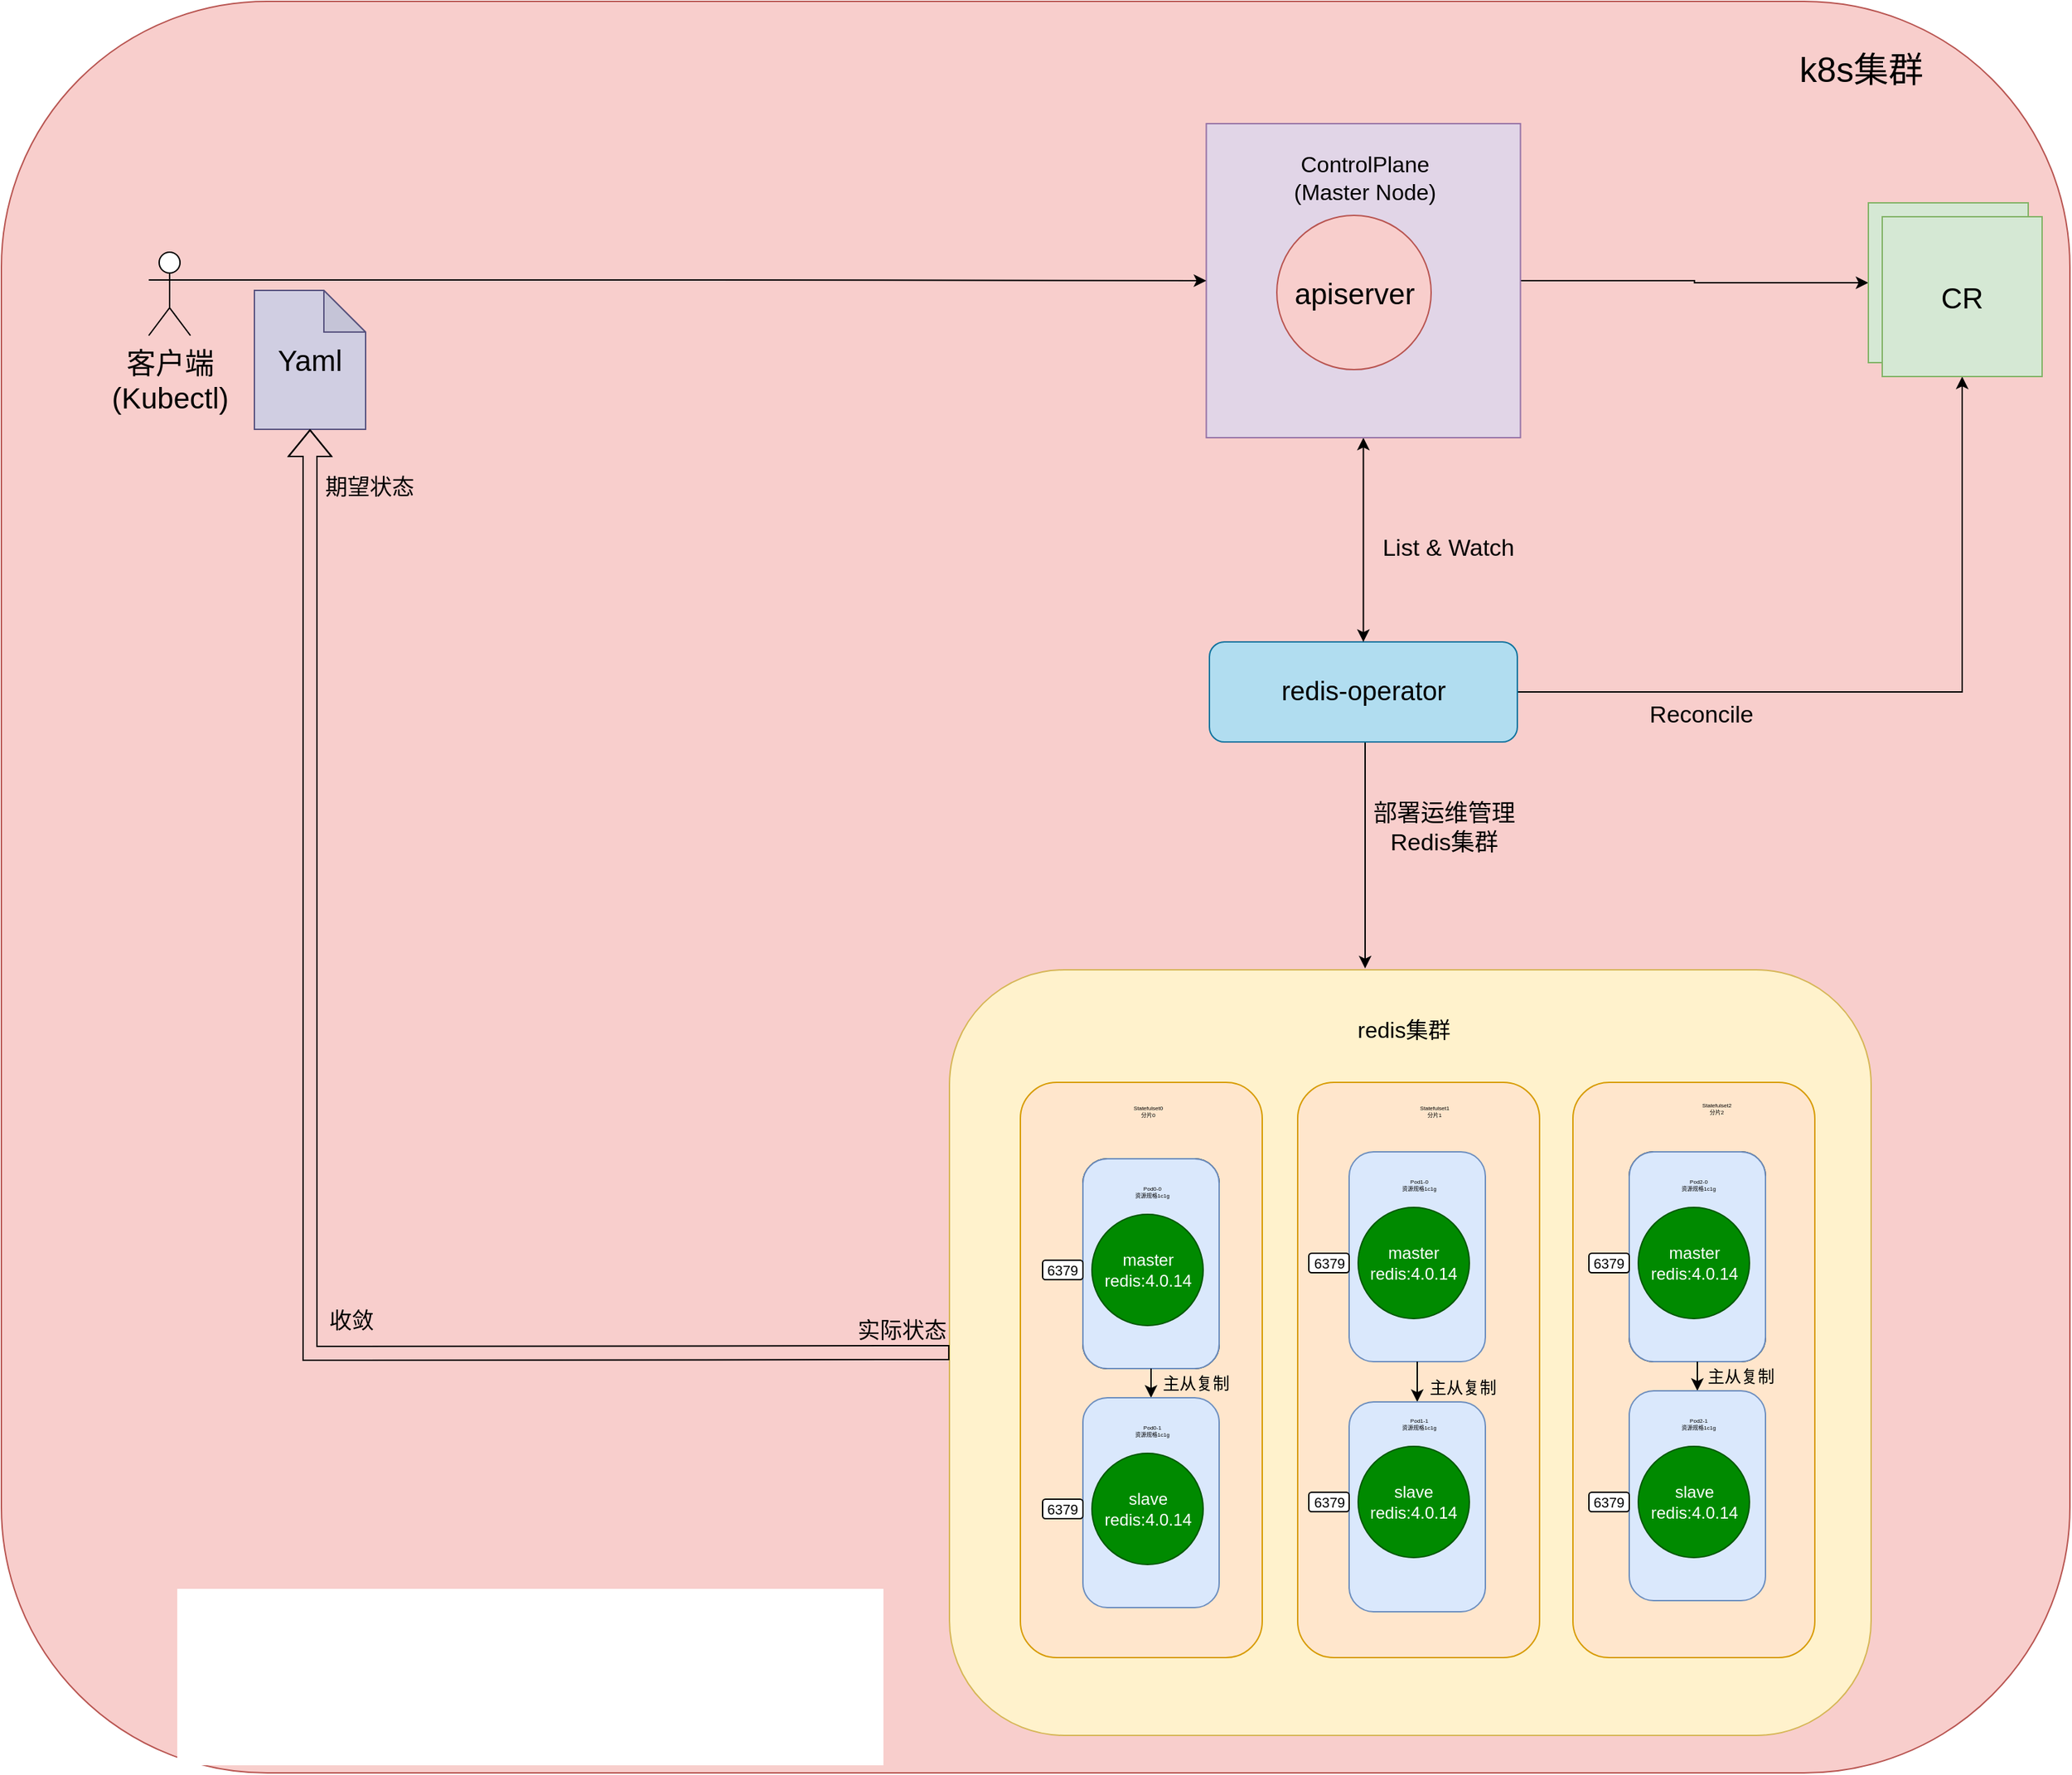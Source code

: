 <mxfile version="21.6.2" type="github">
  <diagram id="rYdwiMb5jvszhZctyrXV" name="第 1 页">
    <mxGraphModel dx="2385" dy="1278" grid="0" gridSize="10" guides="1" tooltips="1" connect="1" arrows="1" fold="1" page="0" pageScale="1" pageWidth="1920" pageHeight="1200" background="#ffffff" math="0" shadow="0">
      <root>
        <mxCell id="0" />
        <mxCell id="1" parent="0" />
        <mxCell id="m7ggQ3mebLyZbsMTqmPm-99" value="" style="rounded=1;whiteSpace=wrap;html=1;labelBackgroundColor=default;labelBorderColor=default;fontSize=17;fillColor=#f8cecc;strokeColor=#b85450;" parent="1" vertex="1">
          <mxGeometry x="268" y="204" width="1488" height="1275" as="geometry" />
        </mxCell>
        <mxCell id="m7ggQ3mebLyZbsMTqmPm-62" value="" style="rounded=1;whiteSpace=wrap;html=1;fontSize=4;fillColor=#fff2cc;strokeColor=#d6b656;" parent="1" vertex="1">
          <mxGeometry x="950" y="901" width="663" height="551" as="geometry" />
        </mxCell>
        <mxCell id="m7ggQ3mebLyZbsMTqmPm-46" value="" style="rounded=1;whiteSpace=wrap;html=1;fontSize=4;fillColor=#ffe6cc;strokeColor=#d79b00;" parent="1" vertex="1">
          <mxGeometry x="1398.5" y="982" width="174" height="414" as="geometry" />
        </mxCell>
        <mxCell id="m7ggQ3mebLyZbsMTqmPm-44" value="" style="rounded=1;whiteSpace=wrap;html=1;fontSize=4;fillColor=#ffe6cc;strokeColor=#d79b00;" parent="1" vertex="1">
          <mxGeometry x="1200.5" y="982" width="174" height="414" as="geometry" />
        </mxCell>
        <mxCell id="m7ggQ3mebLyZbsMTqmPm-41" value="" style="rounded=1;whiteSpace=wrap;html=1;fontSize=4;fillColor=#ffe6cc;strokeColor=#d79b00;" parent="1" vertex="1">
          <mxGeometry x="1001" y="982" width="174" height="414" as="geometry" />
        </mxCell>
        <mxCell id="m7ggQ3mebLyZbsMTqmPm-5" value="" style="rounded=1;whiteSpace=wrap;html=1;fontSize=4;fillColor=none;movable=1;resizable=1;rotatable=1;deletable=1;editable=1;connectable=1;arcSize=18;" parent="1" vertex="1">
          <mxGeometry x="1046" y="1037" width="98" height="151" as="geometry" />
        </mxCell>
        <mxCell id="m7ggQ3mebLyZbsMTqmPm-11" value="" style="rounded=1;whiteSpace=wrap;html=1;fontSize=4;fillColor=#dae8fc;movable=1;resizable=1;rotatable=1;deletable=1;editable=1;connectable=1;arcSize=18;strokeColor=#6c8ebf;" parent="1" vertex="1">
          <mxGeometry x="1046" y="1037" width="98" height="151" as="geometry" />
        </mxCell>
        <mxCell id="6RyUIfgaUFoeRIO4xXDH-38" value="master&lt;br&gt;redis:4.0.14" style="ellipse;whiteSpace=wrap;html=1;aspect=fixed;fillColor=#008a00;fontColor=#ffffff;strokeColor=#005700;" parent="1" vertex="1">
          <mxGeometry x="1052.5" y="1077" width="80" height="80" as="geometry" />
        </mxCell>
        <mxCell id="03nautIme0JNub1uCO7q-27" value="" style="edgeStyle=orthogonalEdgeStyle;rounded=0;orthogonalLoop=1;jettySize=auto;html=1;dashed=1;" parent="1" edge="1">
          <mxGeometry relative="1" as="geometry">
            <mxPoint x="750" y="986" as="sourcePoint" />
          </mxGeometry>
        </mxCell>
        <mxCell id="6RyUIfgaUFoeRIO4xXDH-54" value="主从复制" style="text;html=1;strokeColor=none;fillColor=none;align=center;verticalAlign=middle;whiteSpace=wrap;rounded=0;" parent="1" vertex="1">
          <mxGeometry x="1090" y="1191" width="75" height="16" as="geometry" />
        </mxCell>
        <mxCell id="m7ggQ3mebLyZbsMTqmPm-82" style="edgeStyle=orthogonalEdgeStyle;rounded=0;orthogonalLoop=1;jettySize=auto;html=1;exitX=0.5;exitY=1;exitDx=0;exitDy=0;fontSize=16;startArrow=none;startFill=0;endArrow=classic;endFill=1;" parent="1" source="6RyUIfgaUFoeRIO4xXDH-7" edge="1">
          <mxGeometry relative="1" as="geometry">
            <mxPoint x="1249" y="900" as="targetPoint" />
            <Array as="points">
              <mxPoint x="1249" y="737" />
            </Array>
          </mxGeometry>
        </mxCell>
        <mxCell id="0dF5O2pqXlu158Yr3V4f-3" style="edgeStyle=orthogonalEdgeStyle;rounded=0;orthogonalLoop=1;jettySize=auto;html=1;exitX=1;exitY=0.5;exitDx=0;exitDy=0;entryX=0.5;entryY=1;entryDx=0;entryDy=0;fontSize=25;startArrow=none;startFill=0;endArrow=classic;endFill=1;" parent="1" source="6RyUIfgaUFoeRIO4xXDH-7" target="m7ggQ3mebLyZbsMTqmPm-69" edge="1">
          <mxGeometry relative="1" as="geometry" />
        </mxCell>
        <mxCell id="6RyUIfgaUFoeRIO4xXDH-7" value="&lt;font style=&quot;font-size: 19px;&quot;&gt;redis-operator&lt;/font&gt;" style="rounded=1;whiteSpace=wrap;html=1;fillColor=#b1ddf0;strokeColor=#10739e;" parent="1" vertex="1">
          <mxGeometry x="1137" y="665" width="221.5" height="72" as="geometry" />
        </mxCell>
        <mxCell id="6RyUIfgaUFoeRIO4xXDH-85" value="redis集群" style="text;html=1;strokeColor=none;fillColor=none;align=center;verticalAlign=middle;whiteSpace=wrap;rounded=0;fontSize=16;" parent="1" vertex="1">
          <mxGeometry x="1237.5" y="930" width="78" height="27" as="geometry" />
        </mxCell>
        <mxCell id="m7ggQ3mebLyZbsMTqmPm-2" value="k8s集群" style="text;html=1;strokeColor=none;fillColor=none;align=center;verticalAlign=middle;whiteSpace=wrap;rounded=0;fontSize=25;" parent="1" vertex="1">
          <mxGeometry x="1557" y="239" width="98" height="25" as="geometry" />
        </mxCell>
        <mxCell id="m7ggQ3mebLyZbsMTqmPm-4" value="6379" style="rounded=1;whiteSpace=wrap;html=1;fontSize=10;" parent="1" vertex="1">
          <mxGeometry x="1017" y="1110" width="29" height="14" as="geometry" />
        </mxCell>
        <mxCell id="m7ggQ3mebLyZbsMTqmPm-6" value="Pod0-0&lt;br&gt;资源规格1c1g" style="text;html=1;strokeColor=none;fillColor=none;align=center;verticalAlign=middle;whiteSpace=wrap;rounded=0;fontSize=4;" parent="1" vertex="1">
          <mxGeometry x="1055" y="1043" width="82" height="36" as="geometry" />
        </mxCell>
        <mxCell id="m7ggQ3mebLyZbsMTqmPm-18" style="edgeStyle=orthogonalEdgeStyle;rounded=0;orthogonalLoop=1;jettySize=auto;html=1;exitX=0.5;exitY=0;exitDx=0;exitDy=0;fontSize=4;startArrow=classic;startFill=1;endArrow=none;endFill=0;" parent="1" source="m7ggQ3mebLyZbsMTqmPm-13" target="m7ggQ3mebLyZbsMTqmPm-11" edge="1">
          <mxGeometry relative="1" as="geometry" />
        </mxCell>
        <mxCell id="m7ggQ3mebLyZbsMTqmPm-13" value="" style="rounded=1;whiteSpace=wrap;html=1;fontSize=4;fillColor=#dae8fc;movable=1;resizable=1;rotatable=1;deletable=1;editable=1;connectable=1;arcSize=18;strokeColor=#6c8ebf;" parent="1" vertex="1">
          <mxGeometry x="1046" y="1209" width="98" height="151" as="geometry" />
        </mxCell>
        <mxCell id="m7ggQ3mebLyZbsMTqmPm-14" value="slave&lt;br&gt;redis:4.0.14" style="ellipse;whiteSpace=wrap;html=1;aspect=fixed;fillColor=#008a00;fontColor=#ffffff;strokeColor=#005700;" parent="1" vertex="1">
          <mxGeometry x="1052.5" y="1249" width="80" height="80" as="geometry" />
        </mxCell>
        <mxCell id="m7ggQ3mebLyZbsMTqmPm-15" value="6379" style="rounded=1;whiteSpace=wrap;html=1;fontSize=10;" parent="1" vertex="1">
          <mxGeometry x="1017" y="1282" width="29" height="14" as="geometry" />
        </mxCell>
        <mxCell id="m7ggQ3mebLyZbsMTqmPm-16" value="Pod0-1&lt;br&gt;资源规格1c1g" style="text;html=1;strokeColor=none;fillColor=none;align=center;verticalAlign=middle;whiteSpace=wrap;rounded=0;fontSize=4;" parent="1" vertex="1">
          <mxGeometry x="1055" y="1215" width="82" height="36" as="geometry" />
        </mxCell>
        <mxCell id="m7ggQ3mebLyZbsMTqmPm-19" value="" style="rounded=1;whiteSpace=wrap;html=1;fontSize=4;fillColor=none;movable=1;resizable=1;rotatable=1;deletable=1;editable=1;connectable=1;arcSize=18;" parent="1" vertex="1">
          <mxGeometry x="1439" y="1032" width="98" height="151" as="geometry" />
        </mxCell>
        <mxCell id="m7ggQ3mebLyZbsMTqmPm-20" value="" style="rounded=1;whiteSpace=wrap;html=1;fontSize=4;fillColor=#dae8fc;movable=1;resizable=1;rotatable=1;deletable=1;editable=1;connectable=1;arcSize=18;strokeColor=#6c8ebf;" parent="1" vertex="1">
          <mxGeometry x="1439" y="1032" width="98" height="151" as="geometry" />
        </mxCell>
        <mxCell id="m7ggQ3mebLyZbsMTqmPm-21" value="master&lt;br&gt;redis:4.0.14" style="ellipse;whiteSpace=wrap;html=1;aspect=fixed;fillColor=#008a00;fontColor=#ffffff;strokeColor=#005700;" parent="1" vertex="1">
          <mxGeometry x="1445.5" y="1072" width="80" height="80" as="geometry" />
        </mxCell>
        <mxCell id="m7ggQ3mebLyZbsMTqmPm-22" value="主从复制" style="text;html=1;strokeColor=none;fillColor=none;align=center;verticalAlign=middle;whiteSpace=wrap;rounded=0;" parent="1" vertex="1">
          <mxGeometry x="1482" y="1186" width="75" height="16" as="geometry" />
        </mxCell>
        <mxCell id="m7ggQ3mebLyZbsMTqmPm-23" value="6379" style="rounded=1;whiteSpace=wrap;html=1;fontSize=10;" parent="1" vertex="1">
          <mxGeometry x="1410" y="1105" width="29" height="14" as="geometry" />
        </mxCell>
        <mxCell id="m7ggQ3mebLyZbsMTqmPm-24" value="Pod2-0&lt;br&gt;资源规格1c1g" style="text;html=1;strokeColor=none;fillColor=none;align=center;verticalAlign=middle;whiteSpace=wrap;rounded=0;fontSize=4;" parent="1" vertex="1">
          <mxGeometry x="1448" y="1038" width="82" height="36" as="geometry" />
        </mxCell>
        <mxCell id="m7ggQ3mebLyZbsMTqmPm-25" style="edgeStyle=orthogonalEdgeStyle;rounded=0;orthogonalLoop=1;jettySize=auto;html=1;exitX=0.5;exitY=0;exitDx=0;exitDy=0;fontSize=4;startArrow=classic;startFill=1;endArrow=none;endFill=0;" parent="1" source="m7ggQ3mebLyZbsMTqmPm-26" target="m7ggQ3mebLyZbsMTqmPm-20" edge="1">
          <mxGeometry relative="1" as="geometry" />
        </mxCell>
        <mxCell id="m7ggQ3mebLyZbsMTqmPm-26" value="" style="rounded=1;whiteSpace=wrap;html=1;fontSize=4;fillColor=#dae8fc;movable=1;resizable=1;rotatable=1;deletable=1;editable=1;connectable=1;arcSize=18;strokeColor=#6c8ebf;" parent="1" vertex="1">
          <mxGeometry x="1439" y="1204" width="98" height="151" as="geometry" />
        </mxCell>
        <mxCell id="m7ggQ3mebLyZbsMTqmPm-27" value="slave&lt;br&gt;redis:4.0.14" style="ellipse;whiteSpace=wrap;html=1;aspect=fixed;fillColor=#008a00;fontColor=#ffffff;strokeColor=#005700;" parent="1" vertex="1">
          <mxGeometry x="1445.5" y="1244" width="80" height="80" as="geometry" />
        </mxCell>
        <mxCell id="m7ggQ3mebLyZbsMTqmPm-28" value="6379" style="rounded=1;whiteSpace=wrap;html=1;fontSize=10;" parent="1" vertex="1">
          <mxGeometry x="1410" y="1277" width="29" height="14" as="geometry" />
        </mxCell>
        <mxCell id="m7ggQ3mebLyZbsMTqmPm-29" value="Pod2-1&lt;br&gt;资源规格1c1g" style="text;html=1;strokeColor=none;fillColor=none;align=center;verticalAlign=middle;whiteSpace=wrap;rounded=0;fontSize=4;" parent="1" vertex="1">
          <mxGeometry x="1448" y="1210" width="82" height="36" as="geometry" />
        </mxCell>
        <mxCell id="m7ggQ3mebLyZbsMTqmPm-31" value="" style="rounded=1;whiteSpace=wrap;html=1;fontSize=4;fillColor=#dae8fc;movable=1;resizable=1;rotatable=1;deletable=1;editable=1;connectable=1;arcSize=18;strokeColor=#6c8ebf;" parent="1" vertex="1">
          <mxGeometry x="1237.5" y="1032" width="98" height="151" as="geometry" />
        </mxCell>
        <mxCell id="m7ggQ3mebLyZbsMTqmPm-32" value="master&lt;br&gt;redis:4.0.14" style="ellipse;whiteSpace=wrap;html=1;aspect=fixed;fillColor=#008a00;fontColor=#ffffff;strokeColor=#005700;" parent="1" vertex="1">
          <mxGeometry x="1244" y="1072" width="80" height="80" as="geometry" />
        </mxCell>
        <mxCell id="m7ggQ3mebLyZbsMTqmPm-33" value="主从复制" style="text;html=1;strokeColor=none;fillColor=none;align=center;verticalAlign=middle;whiteSpace=wrap;rounded=0;" parent="1" vertex="1">
          <mxGeometry x="1281.5" y="1194" width="75" height="16" as="geometry" />
        </mxCell>
        <mxCell id="m7ggQ3mebLyZbsMTqmPm-34" value="6379" style="rounded=1;whiteSpace=wrap;html=1;fontSize=10;" parent="1" vertex="1">
          <mxGeometry x="1208.5" y="1105" width="29" height="14" as="geometry" />
        </mxCell>
        <mxCell id="m7ggQ3mebLyZbsMTqmPm-35" value="Pod1-0&lt;br&gt;资源规格1c1g" style="text;html=1;strokeColor=none;fillColor=none;align=center;verticalAlign=middle;whiteSpace=wrap;rounded=0;fontSize=4;" parent="1" vertex="1">
          <mxGeometry x="1246.5" y="1038" width="82" height="36" as="geometry" />
        </mxCell>
        <mxCell id="m7ggQ3mebLyZbsMTqmPm-36" style="edgeStyle=orthogonalEdgeStyle;rounded=0;orthogonalLoop=1;jettySize=auto;html=1;exitX=0.5;exitY=0;exitDx=0;exitDy=0;fontSize=4;startArrow=classic;startFill=1;endArrow=none;endFill=0;" parent="1" source="m7ggQ3mebLyZbsMTqmPm-37" target="m7ggQ3mebLyZbsMTqmPm-31" edge="1">
          <mxGeometry relative="1" as="geometry" />
        </mxCell>
        <mxCell id="m7ggQ3mebLyZbsMTqmPm-37" value="" style="rounded=1;whiteSpace=wrap;html=1;fontSize=4;fillColor=#dae8fc;movable=1;resizable=1;rotatable=1;deletable=1;editable=1;connectable=1;arcSize=18;strokeColor=#6c8ebf;" parent="1" vertex="1">
          <mxGeometry x="1237.5" y="1212" width="98" height="151" as="geometry" />
        </mxCell>
        <mxCell id="m7ggQ3mebLyZbsMTqmPm-38" value="slave&lt;br&gt;redis:4.0.14" style="ellipse;whiteSpace=wrap;html=1;aspect=fixed;fillColor=#008a00;fontColor=#ffffff;strokeColor=#005700;" parent="1" vertex="1">
          <mxGeometry x="1244" y="1244" width="80" height="80" as="geometry" />
        </mxCell>
        <mxCell id="m7ggQ3mebLyZbsMTqmPm-39" value="6379" style="rounded=1;whiteSpace=wrap;html=1;fontSize=10;" parent="1" vertex="1">
          <mxGeometry x="1208.5" y="1277" width="29" height="14" as="geometry" />
        </mxCell>
        <mxCell id="m7ggQ3mebLyZbsMTqmPm-40" value="Pod1-1&lt;br&gt;资源规格1c1g" style="text;html=1;strokeColor=none;fillColor=none;align=center;verticalAlign=middle;whiteSpace=wrap;rounded=0;fontSize=4;" parent="1" vertex="1">
          <mxGeometry x="1246.5" y="1210" width="82" height="36" as="geometry" />
        </mxCell>
        <mxCell id="m7ggQ3mebLyZbsMTqmPm-42" value="Statefulset0&lt;br&gt;分片0" style="text;html=1;strokeColor=none;fillColor=none;align=center;verticalAlign=middle;whiteSpace=wrap;rounded=0;fontSize=4;" parent="1" vertex="1">
          <mxGeometry x="1062.5" y="988" width="60" height="30" as="geometry" />
        </mxCell>
        <mxCell id="m7ggQ3mebLyZbsMTqmPm-45" value="Statefulset1&lt;br&gt;分片1" style="text;html=1;strokeColor=none;fillColor=none;align=center;verticalAlign=middle;whiteSpace=wrap;rounded=0;fontSize=4;" parent="1" vertex="1">
          <mxGeometry x="1268.5" y="988" width="60" height="30" as="geometry" />
        </mxCell>
        <mxCell id="m7ggQ3mebLyZbsMTqmPm-47" value="Statefulset2&lt;br&gt;分片2" style="text;html=1;strokeColor=none;fillColor=none;align=center;verticalAlign=middle;whiteSpace=wrap;rounded=0;fontSize=4;" parent="1" vertex="1">
          <mxGeometry x="1471.5" y="986" width="60" height="30" as="geometry" />
        </mxCell>
        <mxCell id="m7ggQ3mebLyZbsMTqmPm-86" style="edgeStyle=orthogonalEdgeStyle;rounded=0;orthogonalLoop=1;jettySize=auto;html=1;exitX=0.5;exitY=1;exitDx=0;exitDy=0;entryX=0.5;entryY=0;entryDx=0;entryDy=0;fontSize=17;startArrow=classic;startFill=1;endArrow=classic;endFill=1;" parent="1" source="m7ggQ3mebLyZbsMTqmPm-63" target="6RyUIfgaUFoeRIO4xXDH-7" edge="1">
          <mxGeometry relative="1" as="geometry" />
        </mxCell>
        <mxCell id="m7ggQ3mebLyZbsMTqmPm-88" style="edgeStyle=orthogonalEdgeStyle;rounded=0;orthogonalLoop=1;jettySize=auto;html=1;exitX=1;exitY=0.5;exitDx=0;exitDy=0;entryX=0;entryY=0.5;entryDx=0;entryDy=0;fontSize=17;startArrow=none;startFill=0;endArrow=classic;endFill=1;" parent="1" source="m7ggQ3mebLyZbsMTqmPm-63" target="m7ggQ3mebLyZbsMTqmPm-67" edge="1">
          <mxGeometry relative="1" as="geometry" />
        </mxCell>
        <mxCell id="m7ggQ3mebLyZbsMTqmPm-63" value="" style="whiteSpace=wrap;html=1;aspect=fixed;fontSize=16;fillColor=#e1d5e7;strokeColor=#9673a6;" parent="1" vertex="1">
          <mxGeometry x="1134.75" y="292" width="226" height="226" as="geometry" />
        </mxCell>
        <mxCell id="m7ggQ3mebLyZbsMTqmPm-64" value="&lt;font style=&quot;font-size: 21px;&quot;&gt;apiserver&lt;/font&gt;" style="ellipse;whiteSpace=wrap;html=1;aspect=fixed;fontSize=16;fillColor=#f8cecc;strokeColor=#b85450;" parent="1" vertex="1">
          <mxGeometry x="1185.5" y="358" width="111" height="111" as="geometry" />
        </mxCell>
        <mxCell id="m7ggQ3mebLyZbsMTqmPm-65" value="ControlPlane&lt;br&gt;(Master Node)" style="text;html=1;strokeColor=none;fillColor=none;align=center;verticalAlign=middle;whiteSpace=wrap;rounded=0;fontSize=16;" parent="1" vertex="1">
          <mxGeometry x="1181" y="316" width="136" height="30" as="geometry" />
        </mxCell>
        <mxCell id="m7ggQ3mebLyZbsMTqmPm-67" value="CR" style="whiteSpace=wrap;html=1;aspect=fixed;fontSize=21;fillColor=#d5e8d4;strokeColor=#82b366;" parent="1" vertex="1">
          <mxGeometry x="1611" y="349" width="115" height="115" as="geometry" />
        </mxCell>
        <mxCell id="m7ggQ3mebLyZbsMTqmPm-69" value="CR" style="whiteSpace=wrap;html=1;aspect=fixed;fontSize=21;fillColor=#d5e8d4;strokeColor=#82b366;" parent="1" vertex="1">
          <mxGeometry x="1621" y="359" width="115" height="115" as="geometry" />
        </mxCell>
        <mxCell id="m7ggQ3mebLyZbsMTqmPm-89" style="edgeStyle=orthogonalEdgeStyle;rounded=0;orthogonalLoop=1;jettySize=auto;html=1;exitX=1;exitY=0.333;exitDx=0;exitDy=0;exitPerimeter=0;fontSize=17;startArrow=none;startFill=0;endArrow=classic;endFill=1;" parent="1" source="m7ggQ3mebLyZbsMTqmPm-71" target="m7ggQ3mebLyZbsMTqmPm-63" edge="1">
          <mxGeometry relative="1" as="geometry" />
        </mxCell>
        <mxCell id="m7ggQ3mebLyZbsMTqmPm-71" value="客户端&lt;br&gt;(Kubectl)" style="shape=umlActor;verticalLabelPosition=bottom;verticalAlign=top;html=1;outlineConnect=0;fontSize=21;fillColor=default;" parent="1" vertex="1">
          <mxGeometry x="374" y="384.5" width="30" height="60" as="geometry" />
        </mxCell>
        <mxCell id="m7ggQ3mebLyZbsMTqmPm-73" value="Yaml" style="shape=note;whiteSpace=wrap;html=1;backgroundOutline=1;darkOpacity=0.05;fontSize=21;fillColor=#d0cee2;strokeColor=#56517e;" parent="1" vertex="1">
          <mxGeometry x="450" y="412" width="80" height="100" as="geometry" />
        </mxCell>
        <mxCell id="m7ggQ3mebLyZbsMTqmPm-85" value="&lt;br&gt;部署运维管理&lt;br&gt;Redis集群" style="text;html=1;strokeColor=none;fillColor=none;align=center;verticalAlign=middle;whiteSpace=wrap;rounded=0;fontSize=17;" parent="1" vertex="1">
          <mxGeometry x="1226" y="770" width="160" height="38" as="geometry" />
        </mxCell>
        <mxCell id="m7ggQ3mebLyZbsMTqmPm-87" value="List &amp;amp; Watch" style="text;html=1;strokeColor=none;fillColor=none;align=center;verticalAlign=middle;whiteSpace=wrap;rounded=0;fontSize=17;" parent="1" vertex="1">
          <mxGeometry x="1254" y="584" width="110" height="27" as="geometry" />
        </mxCell>
        <mxCell id="m7ggQ3mebLyZbsMTqmPm-92" value="" style="shape=flexArrow;endArrow=none;html=1;rounded=0;fontSize=17;entryX=0;entryY=0.5;entryDx=0;entryDy=0;exitX=0.5;exitY=1;exitDx=0;exitDy=0;exitPerimeter=0;startArrow=block;endFill=0;" parent="1" source="m7ggQ3mebLyZbsMTqmPm-73" target="m7ggQ3mebLyZbsMTqmPm-62" edge="1">
          <mxGeometry width="50" height="50" relative="1" as="geometry">
            <mxPoint x="746.044" y="1174.919" as="sourcePoint" />
            <mxPoint x="868" y="1162" as="targetPoint" />
            <Array as="points">
              <mxPoint x="490" y="1177" />
            </Array>
          </mxGeometry>
        </mxCell>
        <mxCell id="m7ggQ3mebLyZbsMTqmPm-96" value="实际状态" style="text;html=1;strokeColor=none;fillColor=none;align=center;verticalAlign=middle;whiteSpace=wrap;rounded=0;fontSize=16;" parent="1" vertex="1">
          <mxGeometry x="879" y="1146" width="74" height="27" as="geometry" />
        </mxCell>
        <mxCell id="m7ggQ3mebLyZbsMTqmPm-97" value="收敛" style="text;html=1;strokeColor=none;fillColor=none;align=center;verticalAlign=middle;whiteSpace=wrap;rounded=0;fontSize=16;" parent="1" vertex="1">
          <mxGeometry x="472" y="1139" width="96" height="27" as="geometry" />
        </mxCell>
        <mxCell id="m7ggQ3mebLyZbsMTqmPm-98" value="期望状态" style="text;html=1;strokeColor=none;fillColor=none;align=center;verticalAlign=middle;whiteSpace=wrap;rounded=0;fontSize=16;" parent="1" vertex="1">
          <mxGeometry x="498" y="539" width="70" height="27" as="geometry" />
        </mxCell>
        <mxCell id="0dF5O2pqXlu158Yr3V4f-4" value="Reconcile" style="text;html=1;strokeColor=none;fillColor=none;align=center;verticalAlign=middle;whiteSpace=wrap;rounded=0;fontSize=17;" parent="1" vertex="1">
          <mxGeometry x="1439" y="696" width="104" height="44" as="geometry" />
        </mxCell>
      </root>
    </mxGraphModel>
  </diagram>
</mxfile>
